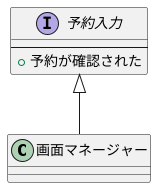 @startuml

class 画面マネージャー {

}
interface 予約入力 {
' <<interface>>
---
+ 予約が確認された  
}
予約入力 <|-- 画面マネージャー


@enduml

